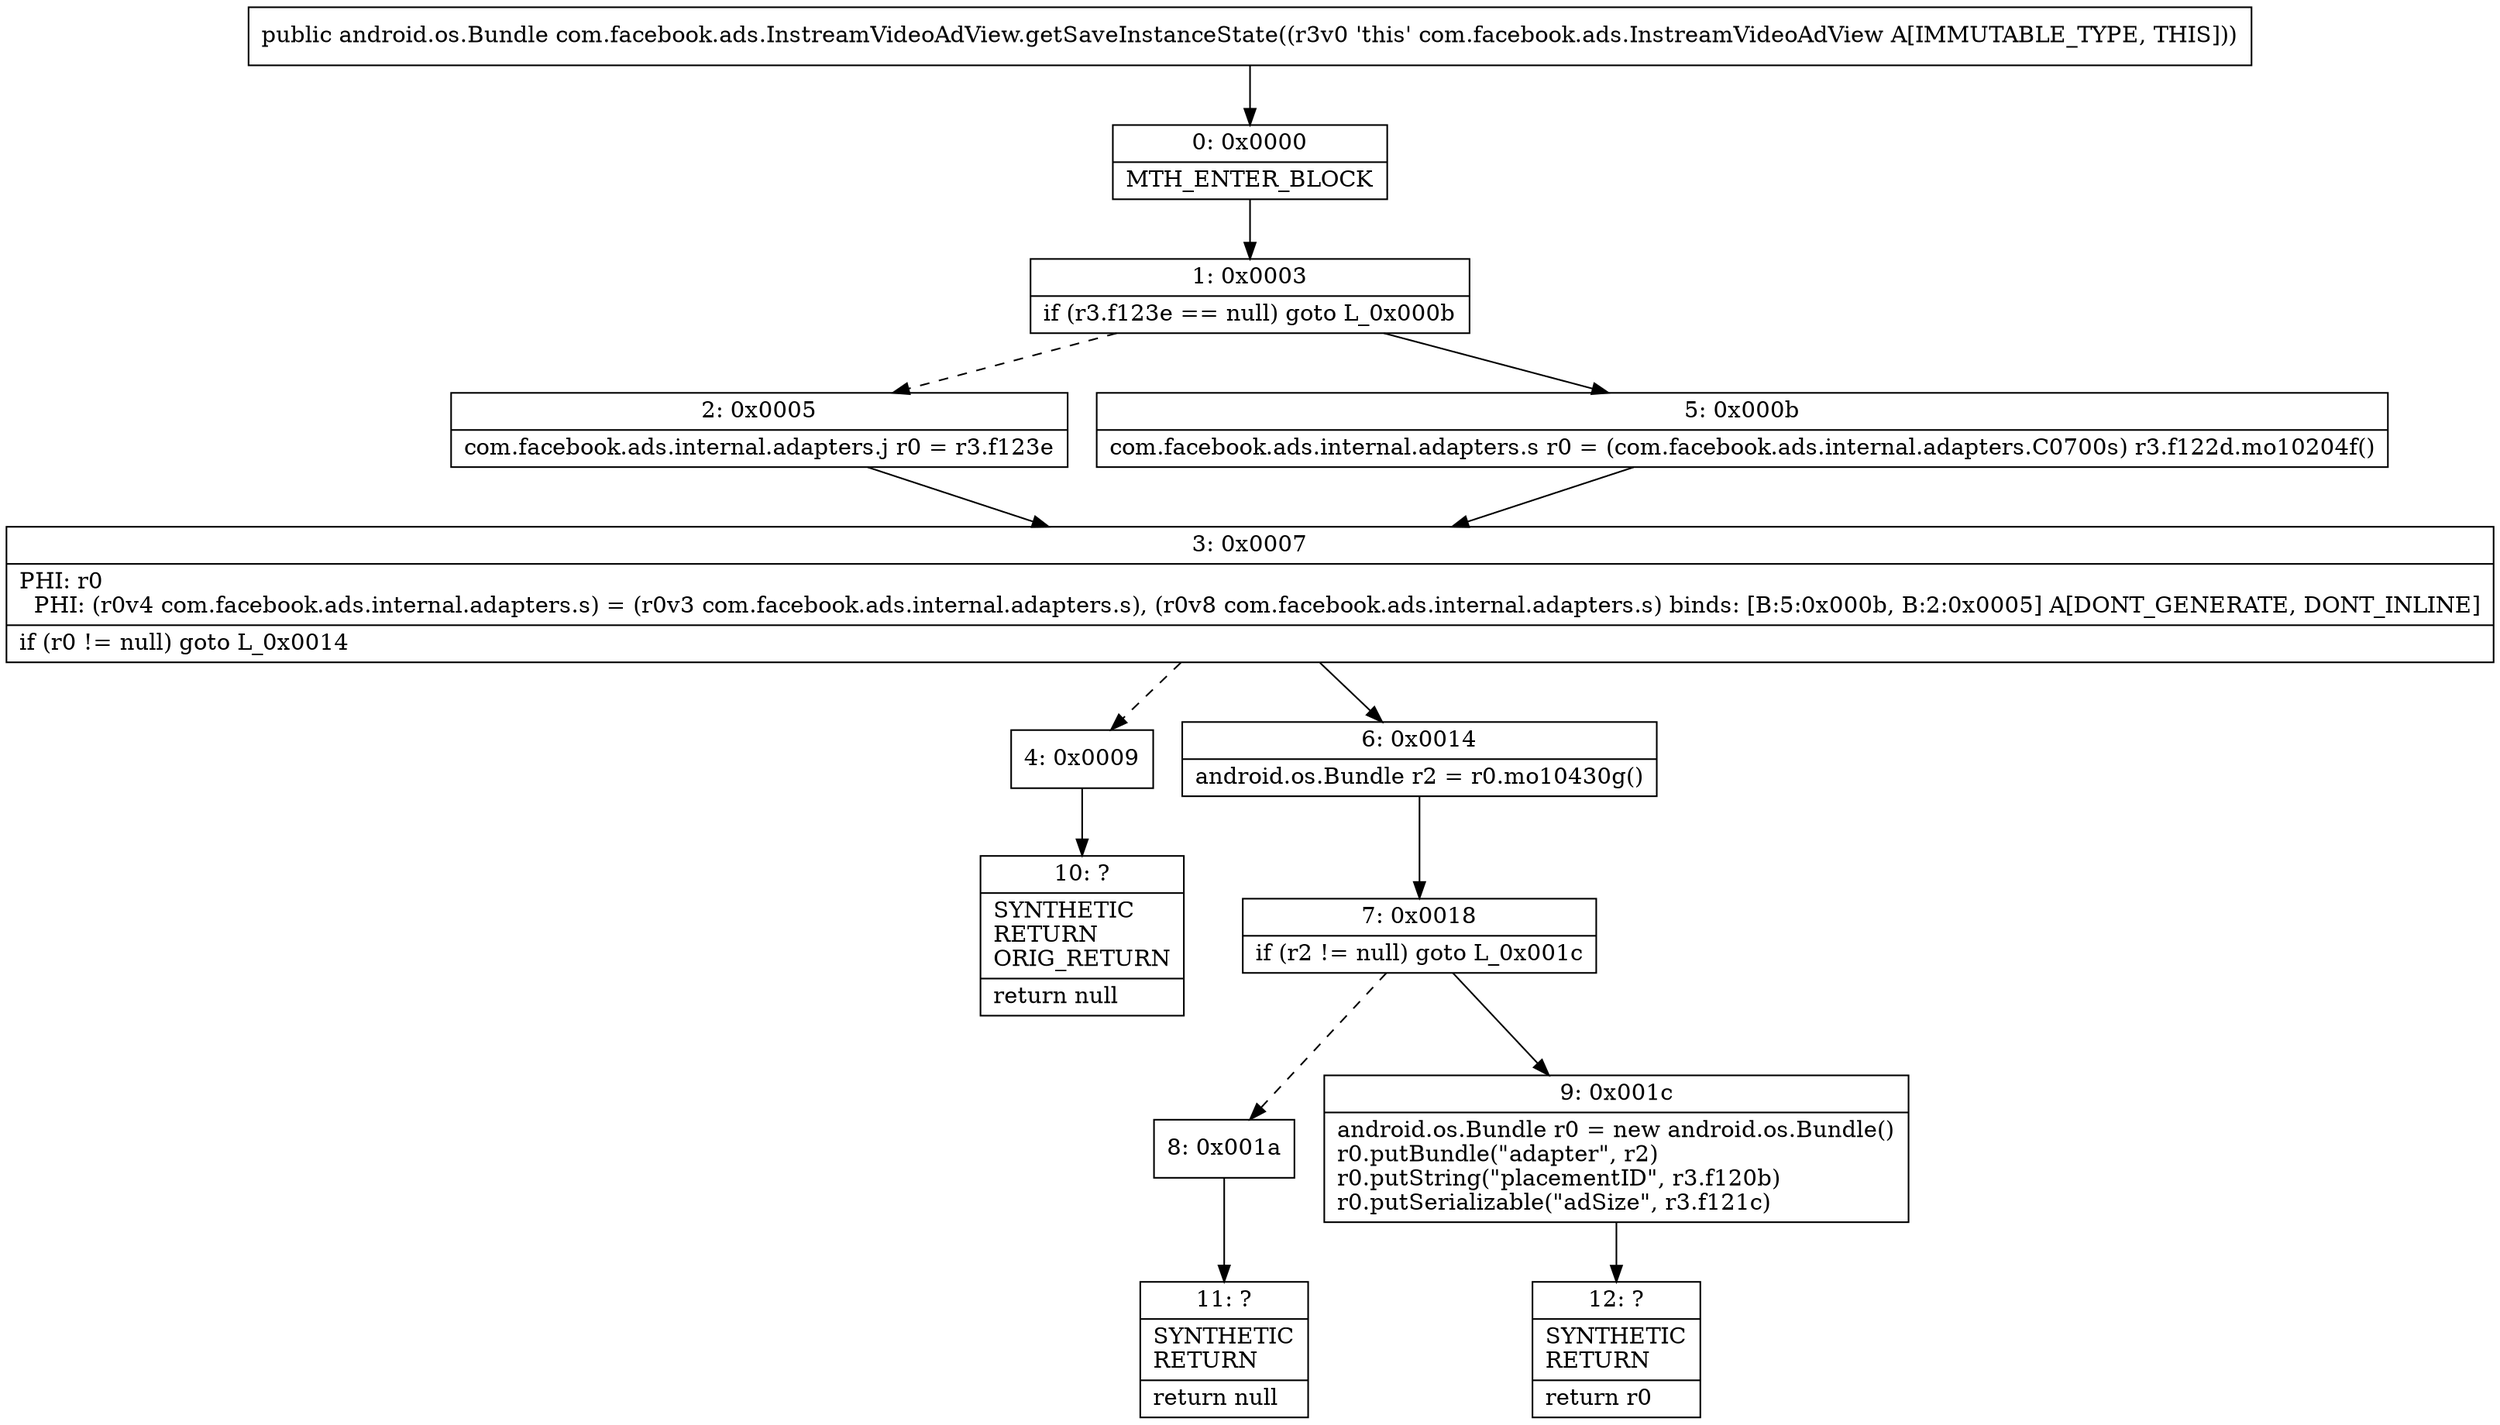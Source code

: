 digraph "CFG forcom.facebook.ads.InstreamVideoAdView.getSaveInstanceState()Landroid\/os\/Bundle;" {
Node_0 [shape=record,label="{0\:\ 0x0000|MTH_ENTER_BLOCK\l}"];
Node_1 [shape=record,label="{1\:\ 0x0003|if (r3.f123e == null) goto L_0x000b\l}"];
Node_2 [shape=record,label="{2\:\ 0x0005|com.facebook.ads.internal.adapters.j r0 = r3.f123e\l}"];
Node_3 [shape=record,label="{3\:\ 0x0007|PHI: r0 \l  PHI: (r0v4 com.facebook.ads.internal.adapters.s) = (r0v3 com.facebook.ads.internal.adapters.s), (r0v8 com.facebook.ads.internal.adapters.s) binds: [B:5:0x000b, B:2:0x0005] A[DONT_GENERATE, DONT_INLINE]\l|if (r0 != null) goto L_0x0014\l}"];
Node_4 [shape=record,label="{4\:\ 0x0009}"];
Node_5 [shape=record,label="{5\:\ 0x000b|com.facebook.ads.internal.adapters.s r0 = (com.facebook.ads.internal.adapters.C0700s) r3.f122d.mo10204f()\l}"];
Node_6 [shape=record,label="{6\:\ 0x0014|android.os.Bundle r2 = r0.mo10430g()\l}"];
Node_7 [shape=record,label="{7\:\ 0x0018|if (r2 != null) goto L_0x001c\l}"];
Node_8 [shape=record,label="{8\:\ 0x001a}"];
Node_9 [shape=record,label="{9\:\ 0x001c|android.os.Bundle r0 = new android.os.Bundle()\lr0.putBundle(\"adapter\", r2)\lr0.putString(\"placementID\", r3.f120b)\lr0.putSerializable(\"adSize\", r3.f121c)\l}"];
Node_10 [shape=record,label="{10\:\ ?|SYNTHETIC\lRETURN\lORIG_RETURN\l|return null\l}"];
Node_11 [shape=record,label="{11\:\ ?|SYNTHETIC\lRETURN\l|return null\l}"];
Node_12 [shape=record,label="{12\:\ ?|SYNTHETIC\lRETURN\l|return r0\l}"];
MethodNode[shape=record,label="{public android.os.Bundle com.facebook.ads.InstreamVideoAdView.getSaveInstanceState((r3v0 'this' com.facebook.ads.InstreamVideoAdView A[IMMUTABLE_TYPE, THIS])) }"];
MethodNode -> Node_0;
Node_0 -> Node_1;
Node_1 -> Node_2[style=dashed];
Node_1 -> Node_5;
Node_2 -> Node_3;
Node_3 -> Node_4[style=dashed];
Node_3 -> Node_6;
Node_4 -> Node_10;
Node_5 -> Node_3;
Node_6 -> Node_7;
Node_7 -> Node_8[style=dashed];
Node_7 -> Node_9;
Node_8 -> Node_11;
Node_9 -> Node_12;
}

